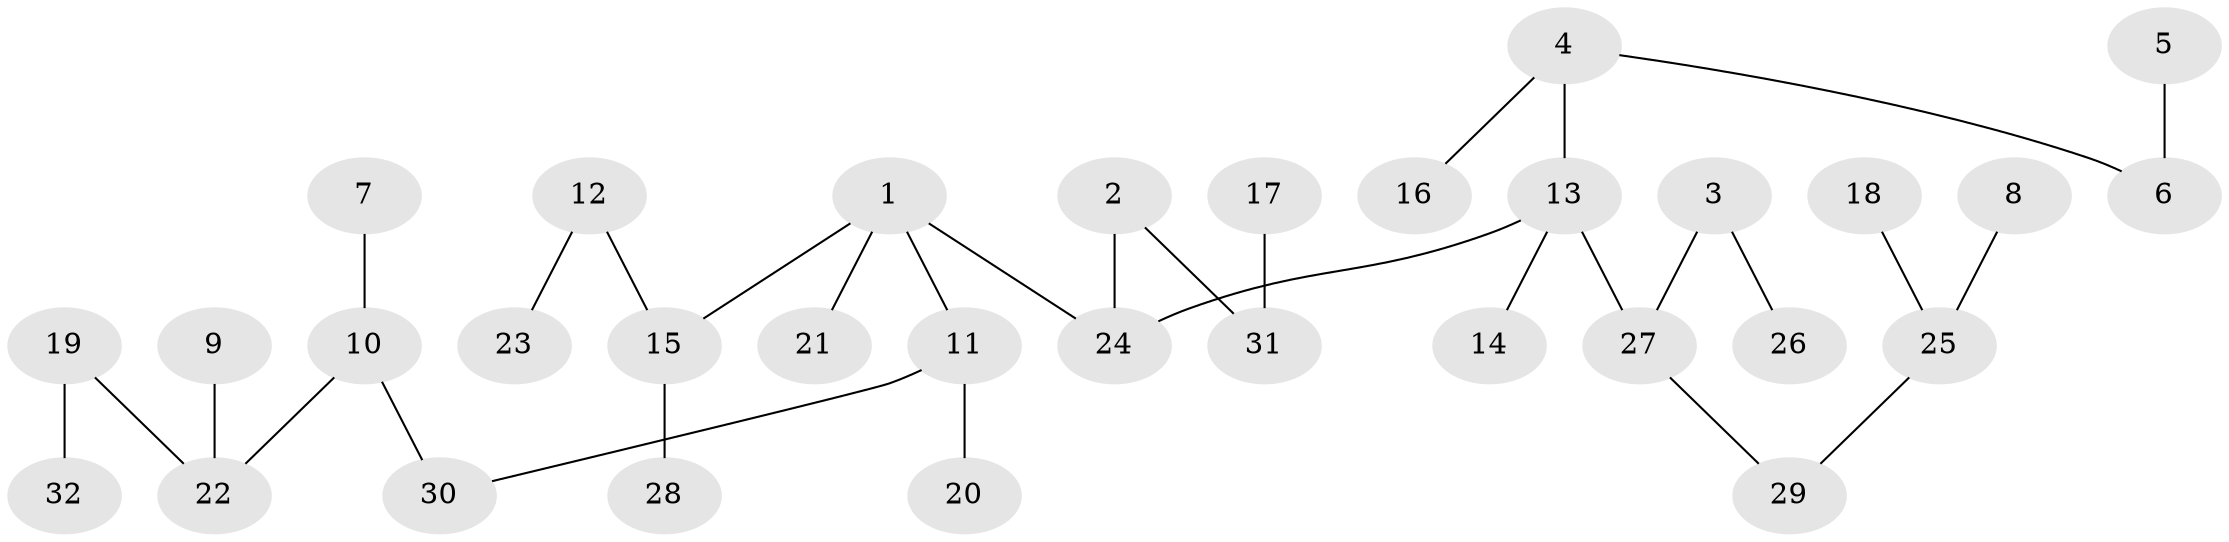 // original degree distribution, {6: 0.015873015873015872, 4: 0.14285714285714285, 5: 0.031746031746031744, 1: 0.5079365079365079, 2: 0.2698412698412698, 3: 0.031746031746031744}
// Generated by graph-tools (version 1.1) at 2025/02/03/09/25 03:02:26]
// undirected, 32 vertices, 31 edges
graph export_dot {
graph [start="1"]
  node [color=gray90,style=filled];
  1;
  2;
  3;
  4;
  5;
  6;
  7;
  8;
  9;
  10;
  11;
  12;
  13;
  14;
  15;
  16;
  17;
  18;
  19;
  20;
  21;
  22;
  23;
  24;
  25;
  26;
  27;
  28;
  29;
  30;
  31;
  32;
  1 -- 11 [weight=1.0];
  1 -- 15 [weight=1.0];
  1 -- 21 [weight=1.0];
  1 -- 24 [weight=1.0];
  2 -- 24 [weight=1.0];
  2 -- 31 [weight=1.0];
  3 -- 26 [weight=1.0];
  3 -- 27 [weight=1.0];
  4 -- 6 [weight=1.0];
  4 -- 13 [weight=1.0];
  4 -- 16 [weight=1.0];
  5 -- 6 [weight=1.0];
  7 -- 10 [weight=1.0];
  8 -- 25 [weight=1.0];
  9 -- 22 [weight=1.0];
  10 -- 22 [weight=1.0];
  10 -- 30 [weight=1.0];
  11 -- 20 [weight=1.0];
  11 -- 30 [weight=1.0];
  12 -- 15 [weight=1.0];
  12 -- 23 [weight=1.0];
  13 -- 14 [weight=1.0];
  13 -- 24 [weight=1.0];
  13 -- 27 [weight=1.0];
  15 -- 28 [weight=1.0];
  17 -- 31 [weight=1.0];
  18 -- 25 [weight=1.0];
  19 -- 22 [weight=1.0];
  19 -- 32 [weight=1.0];
  25 -- 29 [weight=1.0];
  27 -- 29 [weight=1.0];
}
